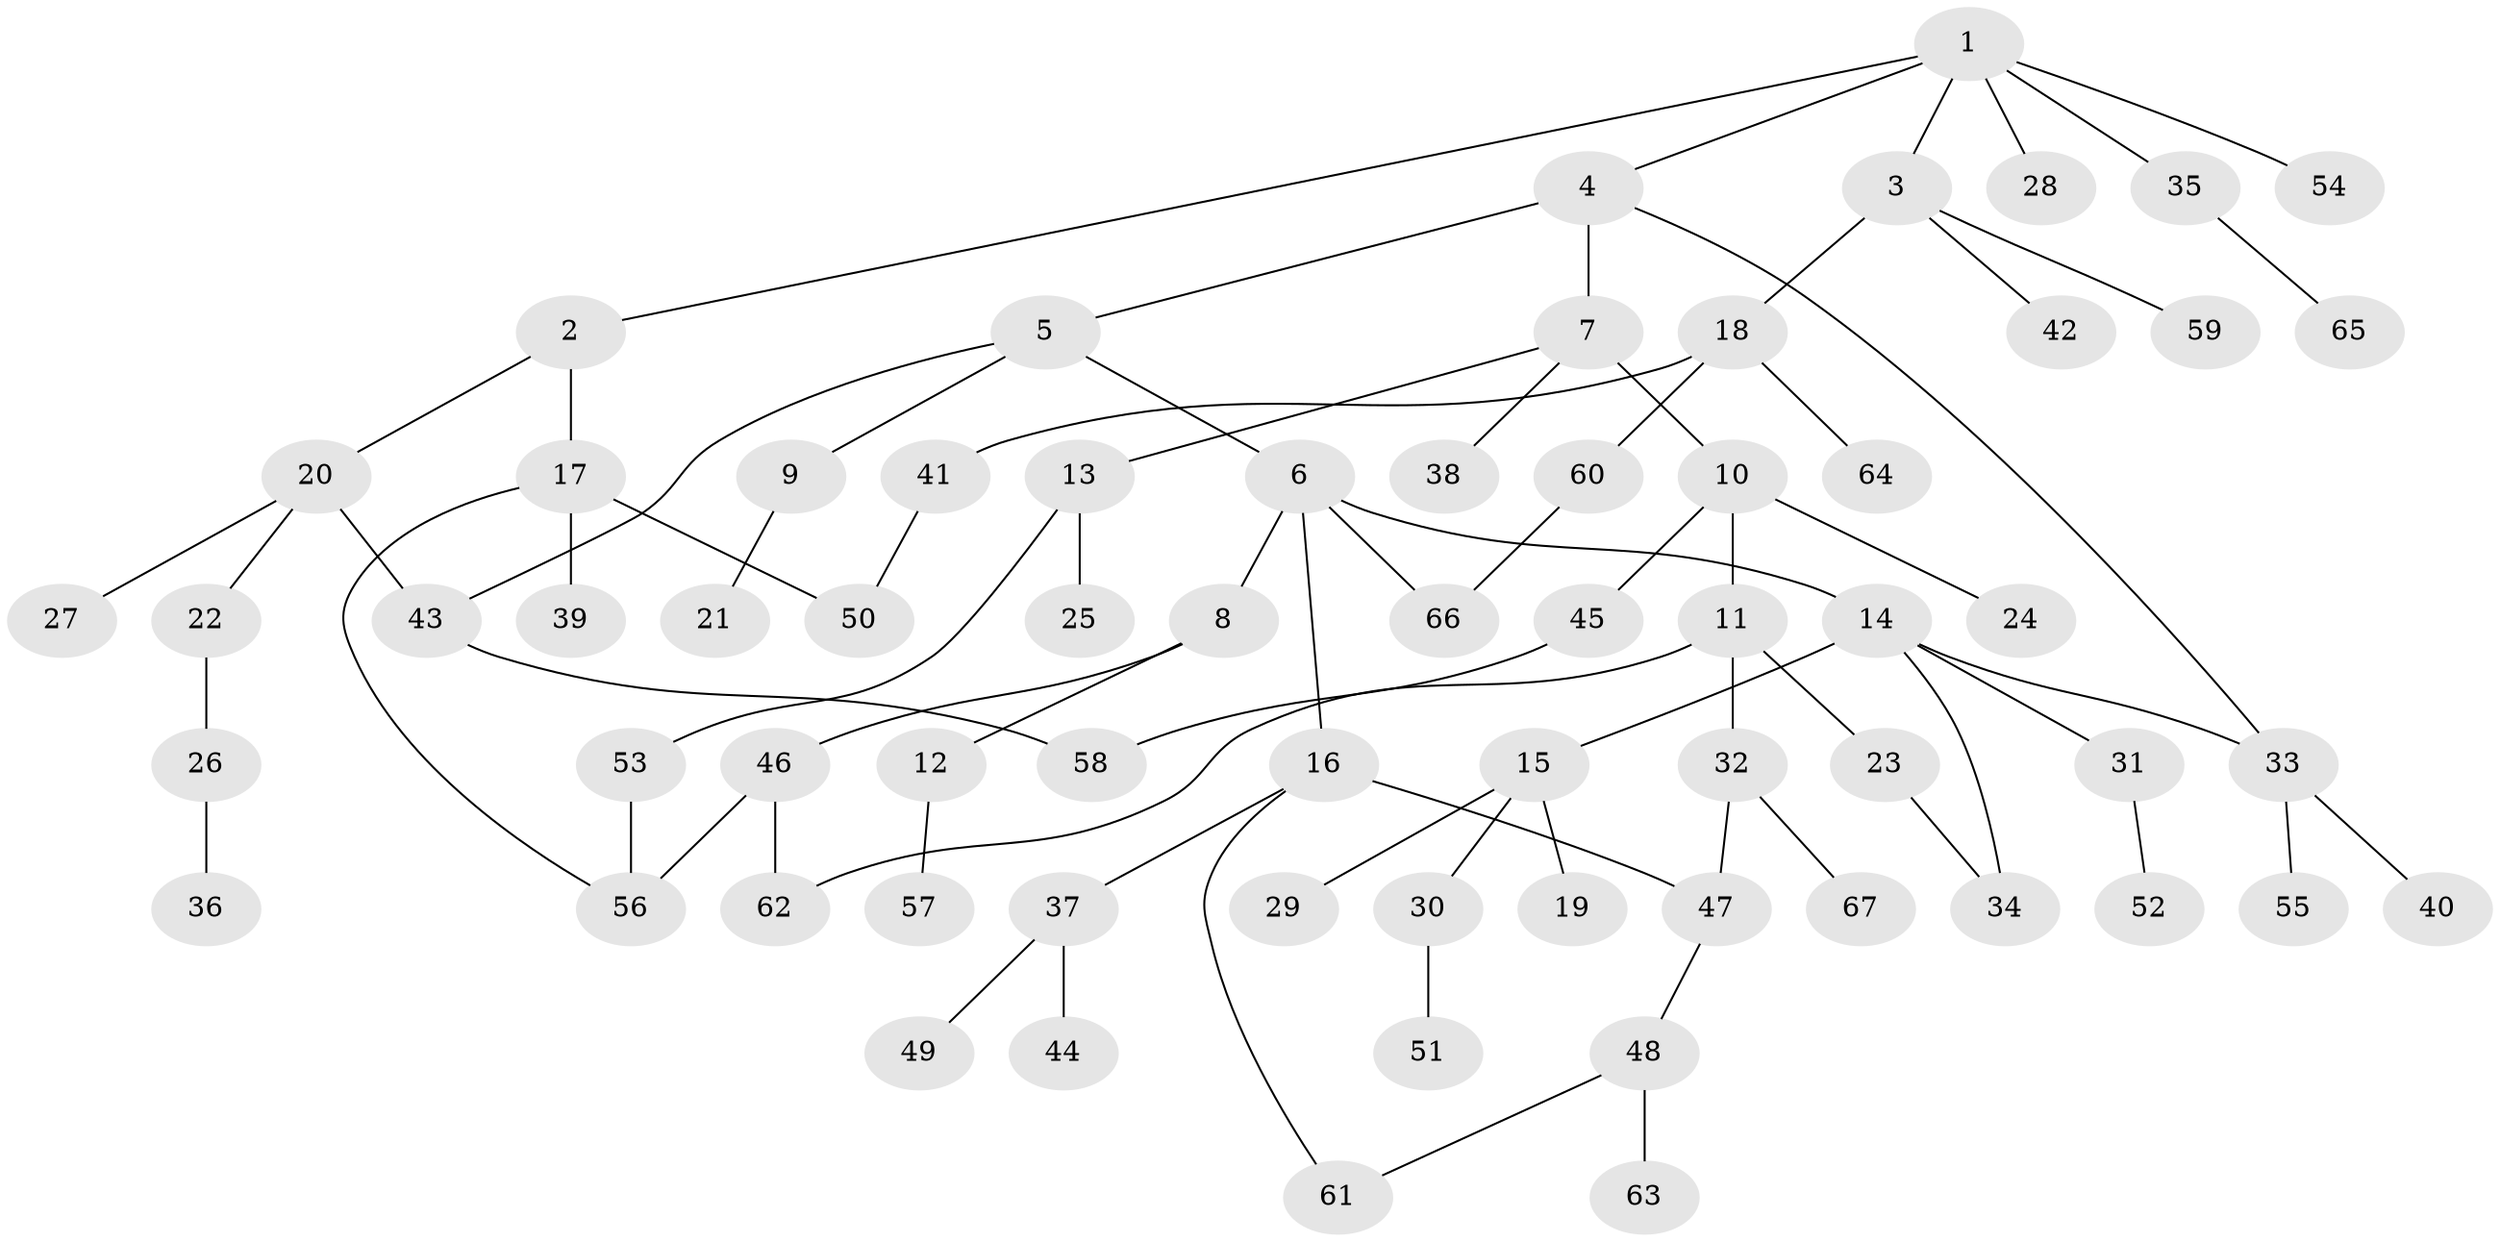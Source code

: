 // Generated by graph-tools (version 1.1) at 2025/25/03/09/25 03:25:25]
// undirected, 67 vertices, 77 edges
graph export_dot {
graph [start="1"]
  node [color=gray90,style=filled];
  1;
  2;
  3;
  4;
  5;
  6;
  7;
  8;
  9;
  10;
  11;
  12;
  13;
  14;
  15;
  16;
  17;
  18;
  19;
  20;
  21;
  22;
  23;
  24;
  25;
  26;
  27;
  28;
  29;
  30;
  31;
  32;
  33;
  34;
  35;
  36;
  37;
  38;
  39;
  40;
  41;
  42;
  43;
  44;
  45;
  46;
  47;
  48;
  49;
  50;
  51;
  52;
  53;
  54;
  55;
  56;
  57;
  58;
  59;
  60;
  61;
  62;
  63;
  64;
  65;
  66;
  67;
  1 -- 2;
  1 -- 3;
  1 -- 4;
  1 -- 28;
  1 -- 35;
  1 -- 54;
  2 -- 17;
  2 -- 20;
  3 -- 18;
  3 -- 42;
  3 -- 59;
  4 -- 5;
  4 -- 7;
  4 -- 33;
  5 -- 6;
  5 -- 9;
  5 -- 43;
  6 -- 8;
  6 -- 14;
  6 -- 16;
  6 -- 66;
  7 -- 10;
  7 -- 13;
  7 -- 38;
  8 -- 12;
  8 -- 46;
  9 -- 21;
  10 -- 11;
  10 -- 24;
  10 -- 45;
  11 -- 23;
  11 -- 32;
  11 -- 62;
  12 -- 57;
  13 -- 25;
  13 -- 53;
  14 -- 15;
  14 -- 31;
  14 -- 34;
  14 -- 33;
  15 -- 19;
  15 -- 29;
  15 -- 30;
  16 -- 37;
  16 -- 61;
  16 -- 47;
  17 -- 39;
  17 -- 50;
  17 -- 56;
  18 -- 41;
  18 -- 60;
  18 -- 64;
  20 -- 22;
  20 -- 27;
  20 -- 43;
  22 -- 26;
  23 -- 34;
  26 -- 36;
  30 -- 51;
  31 -- 52;
  32 -- 47;
  32 -- 67;
  33 -- 40;
  33 -- 55;
  35 -- 65;
  37 -- 44;
  37 -- 49;
  41 -- 50;
  43 -- 58;
  45 -- 58;
  46 -- 62;
  46 -- 56;
  47 -- 48;
  48 -- 63;
  48 -- 61;
  53 -- 56;
  60 -- 66;
}
